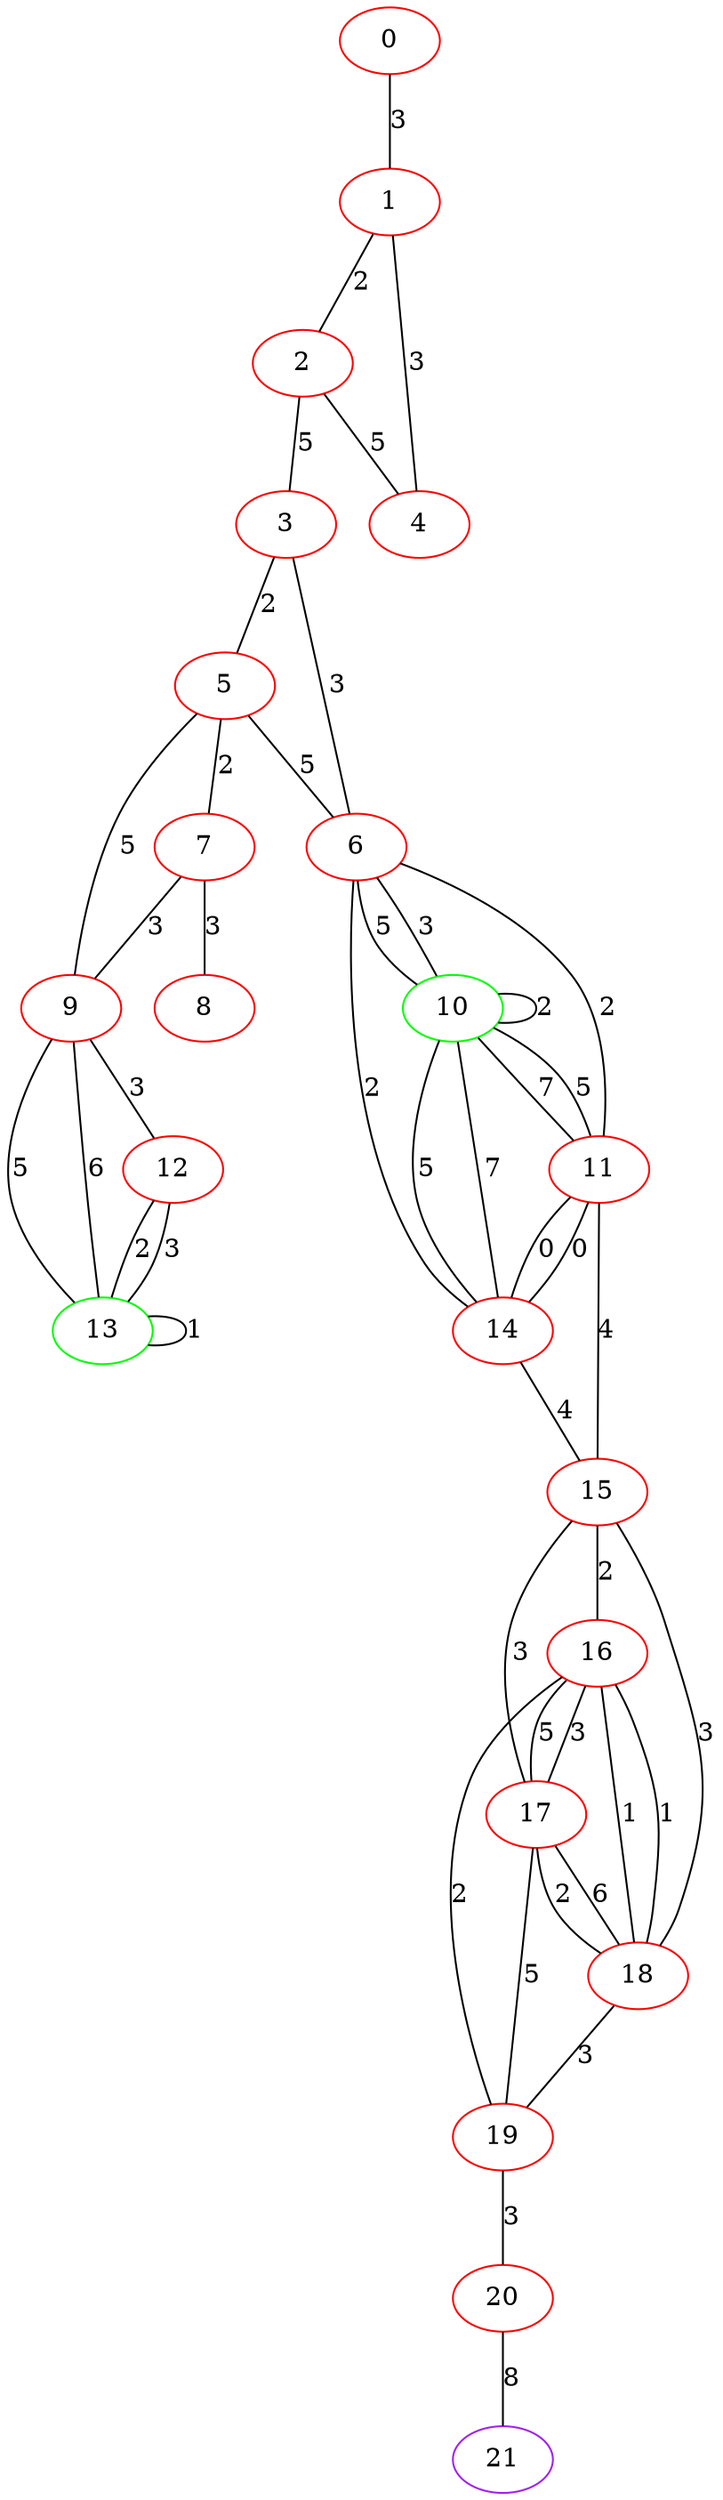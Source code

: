 graph "" {
0 [color=red, weight=1];
1 [color=red, weight=1];
2 [color=red, weight=1];
3 [color=red, weight=1];
4 [color=red, weight=1];
5 [color=red, weight=1];
6 [color=red, weight=1];
7 [color=red, weight=1];
8 [color=red, weight=1];
9 [color=red, weight=1];
10 [color=green, weight=2];
11 [color=red, weight=1];
12 [color=red, weight=1];
13 [color=green, weight=2];
14 [color=red, weight=1];
15 [color=red, weight=1];
16 [color=red, weight=1];
17 [color=red, weight=1];
18 [color=red, weight=1];
19 [color=red, weight=1];
20 [color=red, weight=1];
21 [color=purple, weight=4];
0 -- 1  [key=0, label=3];
1 -- 2  [key=0, label=2];
1 -- 4  [key=0, label=3];
2 -- 3  [key=0, label=5];
2 -- 4  [key=0, label=5];
3 -- 5  [key=0, label=2];
3 -- 6  [key=0, label=3];
5 -- 9  [key=0, label=5];
5 -- 6  [key=0, label=5];
5 -- 7  [key=0, label=2];
6 -- 10  [key=0, label=3];
6 -- 10  [key=1, label=5];
6 -- 11  [key=0, label=2];
6 -- 14  [key=0, label=2];
7 -- 8  [key=0, label=3];
7 -- 9  [key=0, label=3];
9 -- 13  [key=0, label=5];
9 -- 13  [key=1, label=6];
9 -- 12  [key=0, label=3];
10 -- 10  [key=0, label=2];
10 -- 11  [key=0, label=5];
10 -- 11  [key=1, label=7];
10 -- 14  [key=0, label=5];
10 -- 14  [key=1, label=7];
11 -- 14  [key=0, label=0];
11 -- 14  [key=1, label=0];
11 -- 15  [key=0, label=4];
12 -- 13  [key=0, label=2];
12 -- 13  [key=1, label=3];
13 -- 13  [key=0, label=1];
14 -- 15  [key=0, label=4];
15 -- 16  [key=0, label=2];
15 -- 17  [key=0, label=3];
15 -- 18  [key=0, label=3];
16 -- 17  [key=0, label=5];
16 -- 17  [key=1, label=3];
16 -- 18  [key=0, label=1];
16 -- 18  [key=1, label=1];
16 -- 19  [key=0, label=2];
17 -- 18  [key=0, label=6];
17 -- 18  [key=1, label=2];
17 -- 19  [key=0, label=5];
18 -- 19  [key=0, label=3];
19 -- 20  [key=0, label=3];
20 -- 21  [key=0, label=8];
}
